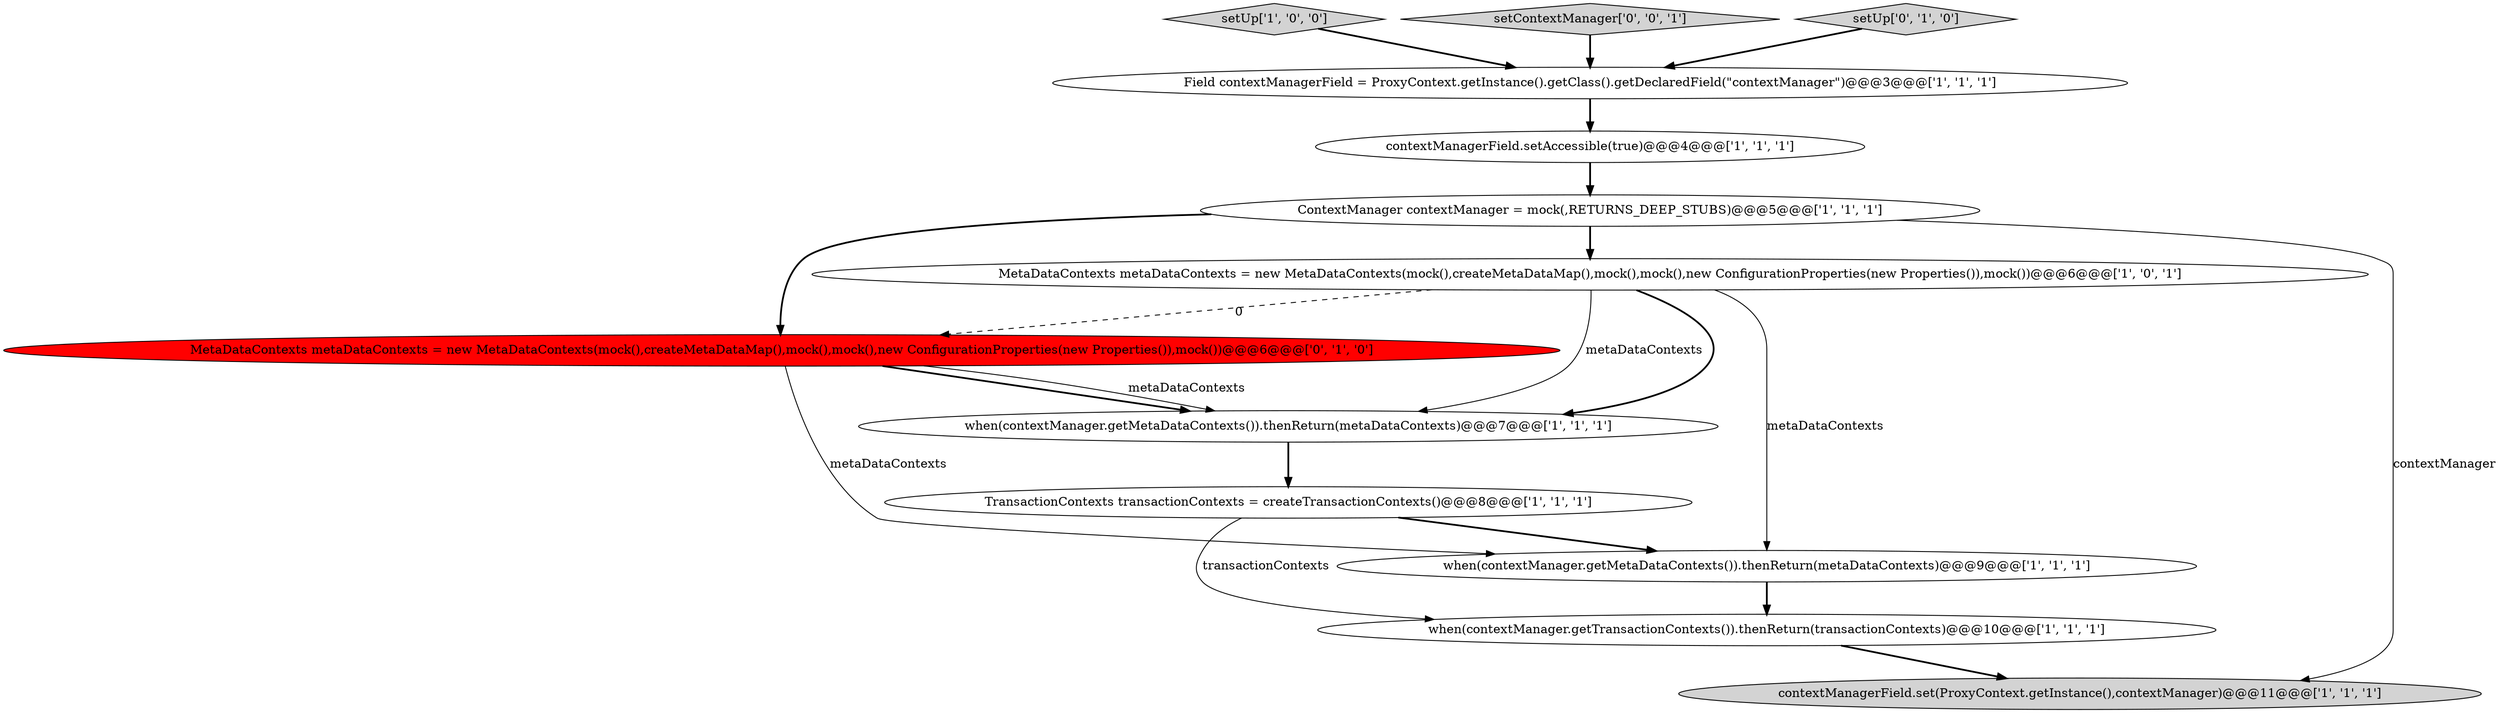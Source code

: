 digraph {
4 [style = filled, label = "when(contextManager.getTransactionContexts()).thenReturn(transactionContexts)@@@10@@@['1', '1', '1']", fillcolor = white, shape = ellipse image = "AAA0AAABBB1BBB"];
2 [style = filled, label = "setUp['1', '0', '0']", fillcolor = lightgray, shape = diamond image = "AAA0AAABBB1BBB"];
8 [style = filled, label = "MetaDataContexts metaDataContexts = new MetaDataContexts(mock(),createMetaDataMap(),mock(),mock(),new ConfigurationProperties(new Properties()),mock())@@@6@@@['1', '0', '1']", fillcolor = white, shape = ellipse image = "AAA0AAABBB1BBB"];
12 [style = filled, label = "setContextManager['0', '0', '1']", fillcolor = lightgray, shape = diamond image = "AAA0AAABBB3BBB"];
7 [style = filled, label = "when(contextManager.getMetaDataContexts()).thenReturn(metaDataContexts)@@@7@@@['1', '1', '1']", fillcolor = white, shape = ellipse image = "AAA0AAABBB1BBB"];
10 [style = filled, label = "MetaDataContexts metaDataContexts = new MetaDataContexts(mock(),createMetaDataMap(),mock(),mock(),new ConfigurationProperties(new Properties()),mock())@@@6@@@['0', '1', '0']", fillcolor = red, shape = ellipse image = "AAA1AAABBB2BBB"];
9 [style = filled, label = "contextManagerField.set(ProxyContext.getInstance(),contextManager)@@@11@@@['1', '1', '1']", fillcolor = lightgray, shape = ellipse image = "AAA0AAABBB1BBB"];
1 [style = filled, label = "Field contextManagerField = ProxyContext.getInstance().getClass().getDeclaredField(\"contextManager\")@@@3@@@['1', '1', '1']", fillcolor = white, shape = ellipse image = "AAA0AAABBB1BBB"];
5 [style = filled, label = "ContextManager contextManager = mock(,RETURNS_DEEP_STUBS)@@@5@@@['1', '1', '1']", fillcolor = white, shape = ellipse image = "AAA0AAABBB1BBB"];
6 [style = filled, label = "contextManagerField.setAccessible(true)@@@4@@@['1', '1', '1']", fillcolor = white, shape = ellipse image = "AAA0AAABBB1BBB"];
11 [style = filled, label = "setUp['0', '1', '0']", fillcolor = lightgray, shape = diamond image = "AAA0AAABBB2BBB"];
3 [style = filled, label = "when(contextManager.getMetaDataContexts()).thenReturn(metaDataContexts)@@@9@@@['1', '1', '1']", fillcolor = white, shape = ellipse image = "AAA0AAABBB1BBB"];
0 [style = filled, label = "TransactionContexts transactionContexts = createTransactionContexts()@@@8@@@['1', '1', '1']", fillcolor = white, shape = ellipse image = "AAA0AAABBB1BBB"];
0->3 [style = bold, label=""];
4->9 [style = bold, label=""];
5->10 [style = bold, label=""];
5->8 [style = bold, label=""];
6->5 [style = bold, label=""];
8->7 [style = solid, label="metaDataContexts"];
0->4 [style = solid, label="transactionContexts"];
7->0 [style = bold, label=""];
1->6 [style = bold, label=""];
10->3 [style = solid, label="metaDataContexts"];
8->10 [style = dashed, label="0"];
12->1 [style = bold, label=""];
11->1 [style = bold, label=""];
3->4 [style = bold, label=""];
10->7 [style = bold, label=""];
2->1 [style = bold, label=""];
5->9 [style = solid, label="contextManager"];
8->3 [style = solid, label="metaDataContexts"];
10->7 [style = solid, label="metaDataContexts"];
8->7 [style = bold, label=""];
}
